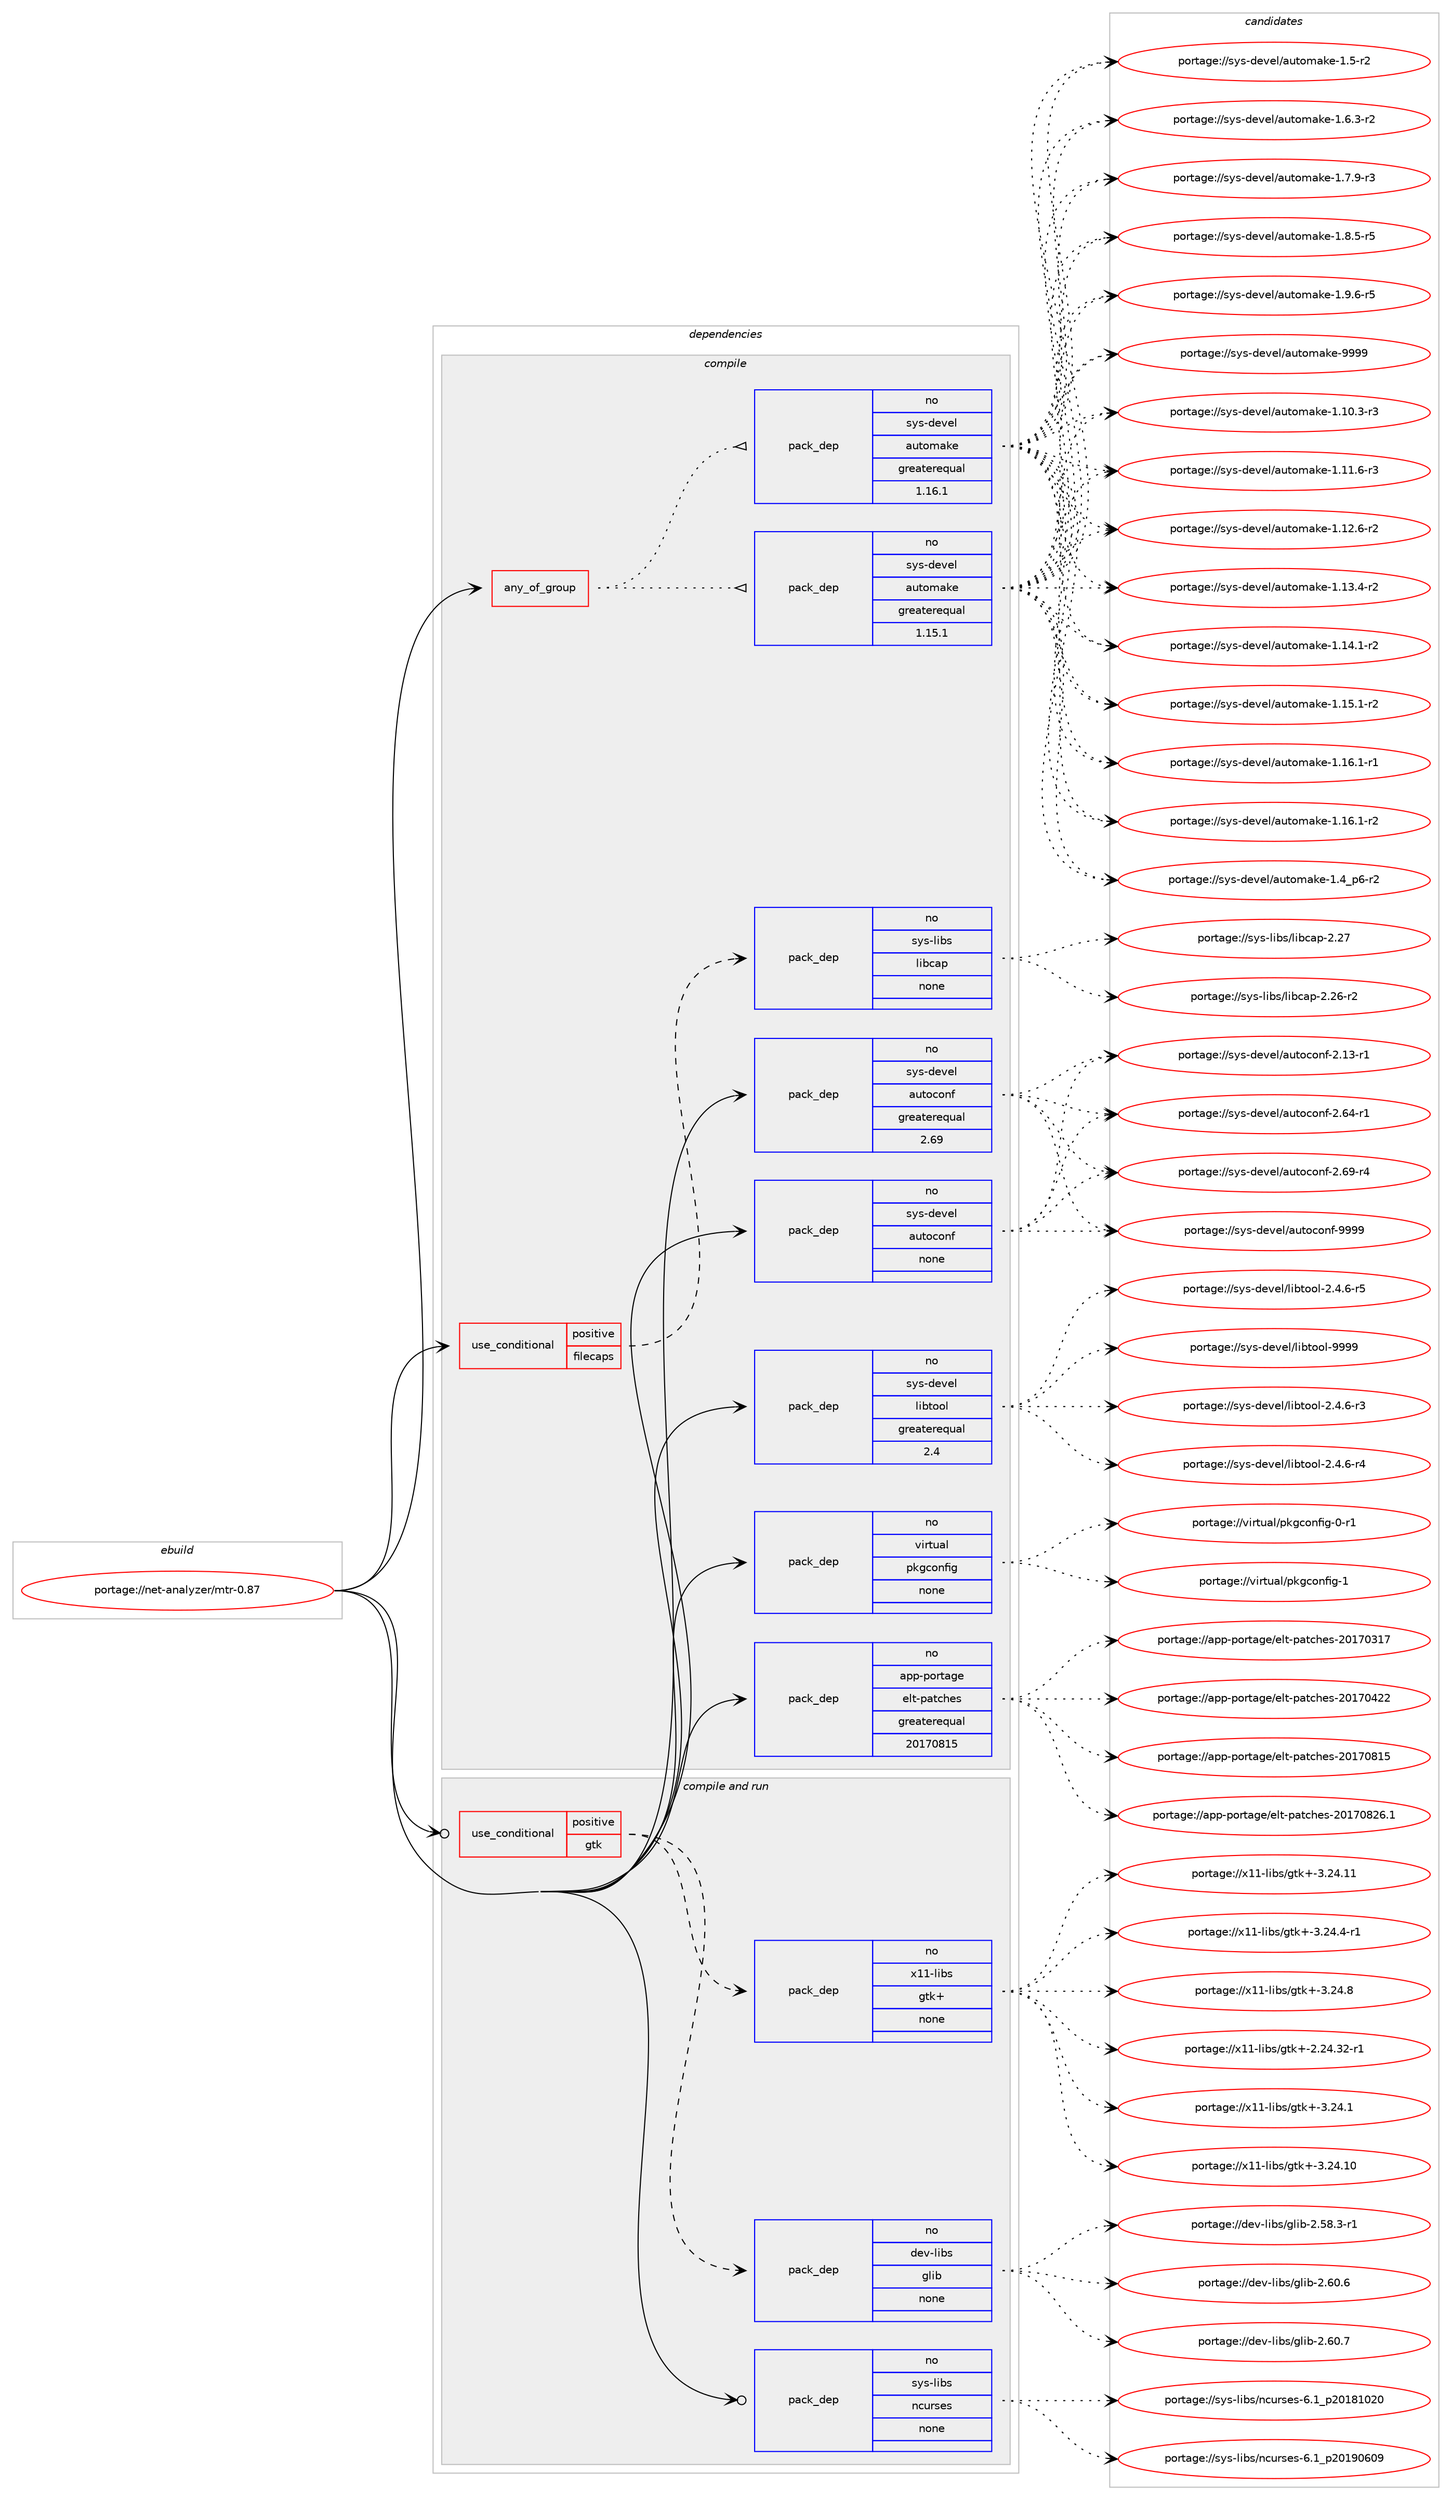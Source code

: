digraph prolog {

# *************
# Graph options
# *************

newrank=true;
concentrate=true;
compound=true;
graph [rankdir=LR,fontname=Helvetica,fontsize=10,ranksep=1.5];#, ranksep=2.5, nodesep=0.2];
edge  [arrowhead=vee];
node  [fontname=Helvetica,fontsize=10];

# **********
# The ebuild
# **********

subgraph cluster_leftcol {
color=gray;
rank=same;
label=<<i>ebuild</i>>;
id [label="portage://net-analyzer/mtr-0.87", color=red, width=4, href="../net-analyzer/mtr-0.87.svg"];
}

# ****************
# The dependencies
# ****************

subgraph cluster_midcol {
color=gray;
label=<<i>dependencies</i>>;
subgraph cluster_compile {
fillcolor="#eeeeee";
style=filled;
label=<<i>compile</i>>;
subgraph any5538 {
dependency346640 [label=<<TABLE BORDER="0" CELLBORDER="1" CELLSPACING="0" CELLPADDING="4"><TR><TD CELLPADDING="10">any_of_group</TD></TR></TABLE>>, shape=none, color=red];subgraph pack254568 {
dependency346641 [label=<<TABLE BORDER="0" CELLBORDER="1" CELLSPACING="0" CELLPADDING="4" WIDTH="220"><TR><TD ROWSPAN="6" CELLPADDING="30">pack_dep</TD></TR><TR><TD WIDTH="110">no</TD></TR><TR><TD>sys-devel</TD></TR><TR><TD>automake</TD></TR><TR><TD>greaterequal</TD></TR><TR><TD>1.16.1</TD></TR></TABLE>>, shape=none, color=blue];
}
dependency346640:e -> dependency346641:w [weight=20,style="dotted",arrowhead="oinv"];
subgraph pack254569 {
dependency346642 [label=<<TABLE BORDER="0" CELLBORDER="1" CELLSPACING="0" CELLPADDING="4" WIDTH="220"><TR><TD ROWSPAN="6" CELLPADDING="30">pack_dep</TD></TR><TR><TD WIDTH="110">no</TD></TR><TR><TD>sys-devel</TD></TR><TR><TD>automake</TD></TR><TR><TD>greaterequal</TD></TR><TR><TD>1.15.1</TD></TR></TABLE>>, shape=none, color=blue];
}
dependency346640:e -> dependency346642:w [weight=20,style="dotted",arrowhead="oinv"];
}
id:e -> dependency346640:w [weight=20,style="solid",arrowhead="vee"];
subgraph cond86389 {
dependency346643 [label=<<TABLE BORDER="0" CELLBORDER="1" CELLSPACING="0" CELLPADDING="4"><TR><TD ROWSPAN="3" CELLPADDING="10">use_conditional</TD></TR><TR><TD>positive</TD></TR><TR><TD>filecaps</TD></TR></TABLE>>, shape=none, color=red];
subgraph pack254570 {
dependency346644 [label=<<TABLE BORDER="0" CELLBORDER="1" CELLSPACING="0" CELLPADDING="4" WIDTH="220"><TR><TD ROWSPAN="6" CELLPADDING="30">pack_dep</TD></TR><TR><TD WIDTH="110">no</TD></TR><TR><TD>sys-libs</TD></TR><TR><TD>libcap</TD></TR><TR><TD>none</TD></TR><TR><TD></TD></TR></TABLE>>, shape=none, color=blue];
}
dependency346643:e -> dependency346644:w [weight=20,style="dashed",arrowhead="vee"];
}
id:e -> dependency346643:w [weight=20,style="solid",arrowhead="vee"];
subgraph pack254571 {
dependency346645 [label=<<TABLE BORDER="0" CELLBORDER="1" CELLSPACING="0" CELLPADDING="4" WIDTH="220"><TR><TD ROWSPAN="6" CELLPADDING="30">pack_dep</TD></TR><TR><TD WIDTH="110">no</TD></TR><TR><TD>app-portage</TD></TR><TR><TD>elt-patches</TD></TR><TR><TD>greaterequal</TD></TR><TR><TD>20170815</TD></TR></TABLE>>, shape=none, color=blue];
}
id:e -> dependency346645:w [weight=20,style="solid",arrowhead="vee"];
subgraph pack254572 {
dependency346646 [label=<<TABLE BORDER="0" CELLBORDER="1" CELLSPACING="0" CELLPADDING="4" WIDTH="220"><TR><TD ROWSPAN="6" CELLPADDING="30">pack_dep</TD></TR><TR><TD WIDTH="110">no</TD></TR><TR><TD>sys-devel</TD></TR><TR><TD>autoconf</TD></TR><TR><TD>greaterequal</TD></TR><TR><TD>2.69</TD></TR></TABLE>>, shape=none, color=blue];
}
id:e -> dependency346646:w [weight=20,style="solid",arrowhead="vee"];
subgraph pack254573 {
dependency346647 [label=<<TABLE BORDER="0" CELLBORDER="1" CELLSPACING="0" CELLPADDING="4" WIDTH="220"><TR><TD ROWSPAN="6" CELLPADDING="30">pack_dep</TD></TR><TR><TD WIDTH="110">no</TD></TR><TR><TD>sys-devel</TD></TR><TR><TD>autoconf</TD></TR><TR><TD>none</TD></TR><TR><TD></TD></TR></TABLE>>, shape=none, color=blue];
}
id:e -> dependency346647:w [weight=20,style="solid",arrowhead="vee"];
subgraph pack254574 {
dependency346648 [label=<<TABLE BORDER="0" CELLBORDER="1" CELLSPACING="0" CELLPADDING="4" WIDTH="220"><TR><TD ROWSPAN="6" CELLPADDING="30">pack_dep</TD></TR><TR><TD WIDTH="110">no</TD></TR><TR><TD>sys-devel</TD></TR><TR><TD>libtool</TD></TR><TR><TD>greaterequal</TD></TR><TR><TD>2.4</TD></TR></TABLE>>, shape=none, color=blue];
}
id:e -> dependency346648:w [weight=20,style="solid",arrowhead="vee"];
subgraph pack254575 {
dependency346649 [label=<<TABLE BORDER="0" CELLBORDER="1" CELLSPACING="0" CELLPADDING="4" WIDTH="220"><TR><TD ROWSPAN="6" CELLPADDING="30">pack_dep</TD></TR><TR><TD WIDTH="110">no</TD></TR><TR><TD>virtual</TD></TR><TR><TD>pkgconfig</TD></TR><TR><TD>none</TD></TR><TR><TD></TD></TR></TABLE>>, shape=none, color=blue];
}
id:e -> dependency346649:w [weight=20,style="solid",arrowhead="vee"];
}
subgraph cluster_compileandrun {
fillcolor="#eeeeee";
style=filled;
label=<<i>compile and run</i>>;
subgraph cond86390 {
dependency346650 [label=<<TABLE BORDER="0" CELLBORDER="1" CELLSPACING="0" CELLPADDING="4"><TR><TD ROWSPAN="3" CELLPADDING="10">use_conditional</TD></TR><TR><TD>positive</TD></TR><TR><TD>gtk</TD></TR></TABLE>>, shape=none, color=red];
subgraph pack254576 {
dependency346651 [label=<<TABLE BORDER="0" CELLBORDER="1" CELLSPACING="0" CELLPADDING="4" WIDTH="220"><TR><TD ROWSPAN="6" CELLPADDING="30">pack_dep</TD></TR><TR><TD WIDTH="110">no</TD></TR><TR><TD>dev-libs</TD></TR><TR><TD>glib</TD></TR><TR><TD>none</TD></TR><TR><TD></TD></TR></TABLE>>, shape=none, color=blue];
}
dependency346650:e -> dependency346651:w [weight=20,style="dashed",arrowhead="vee"];
subgraph pack254577 {
dependency346652 [label=<<TABLE BORDER="0" CELLBORDER="1" CELLSPACING="0" CELLPADDING="4" WIDTH="220"><TR><TD ROWSPAN="6" CELLPADDING="30">pack_dep</TD></TR><TR><TD WIDTH="110">no</TD></TR><TR><TD>x11-libs</TD></TR><TR><TD>gtk+</TD></TR><TR><TD>none</TD></TR><TR><TD></TD></TR></TABLE>>, shape=none, color=blue];
}
dependency346650:e -> dependency346652:w [weight=20,style="dashed",arrowhead="vee"];
}
id:e -> dependency346650:w [weight=20,style="solid",arrowhead="odotvee"];
subgraph pack254578 {
dependency346653 [label=<<TABLE BORDER="0" CELLBORDER="1" CELLSPACING="0" CELLPADDING="4" WIDTH="220"><TR><TD ROWSPAN="6" CELLPADDING="30">pack_dep</TD></TR><TR><TD WIDTH="110">no</TD></TR><TR><TD>sys-libs</TD></TR><TR><TD>ncurses</TD></TR><TR><TD>none</TD></TR><TR><TD></TD></TR></TABLE>>, shape=none, color=blue];
}
id:e -> dependency346653:w [weight=20,style="solid",arrowhead="odotvee"];
}
subgraph cluster_run {
fillcolor="#eeeeee";
style=filled;
label=<<i>run</i>>;
}
}

# **************
# The candidates
# **************

subgraph cluster_choices {
rank=same;
color=gray;
label=<<i>candidates</i>>;

subgraph choice254568 {
color=black;
nodesep=1;
choiceportage11512111545100101118101108479711711611110997107101454946494846514511451 [label="portage://sys-devel/automake-1.10.3-r3", color=red, width=4,href="../sys-devel/automake-1.10.3-r3.svg"];
choiceportage11512111545100101118101108479711711611110997107101454946494946544511451 [label="portage://sys-devel/automake-1.11.6-r3", color=red, width=4,href="../sys-devel/automake-1.11.6-r3.svg"];
choiceportage11512111545100101118101108479711711611110997107101454946495046544511450 [label="portage://sys-devel/automake-1.12.6-r2", color=red, width=4,href="../sys-devel/automake-1.12.6-r2.svg"];
choiceportage11512111545100101118101108479711711611110997107101454946495146524511450 [label="portage://sys-devel/automake-1.13.4-r2", color=red, width=4,href="../sys-devel/automake-1.13.4-r2.svg"];
choiceportage11512111545100101118101108479711711611110997107101454946495246494511450 [label="portage://sys-devel/automake-1.14.1-r2", color=red, width=4,href="../sys-devel/automake-1.14.1-r2.svg"];
choiceportage11512111545100101118101108479711711611110997107101454946495346494511450 [label="portage://sys-devel/automake-1.15.1-r2", color=red, width=4,href="../sys-devel/automake-1.15.1-r2.svg"];
choiceportage11512111545100101118101108479711711611110997107101454946495446494511449 [label="portage://sys-devel/automake-1.16.1-r1", color=red, width=4,href="../sys-devel/automake-1.16.1-r1.svg"];
choiceportage11512111545100101118101108479711711611110997107101454946495446494511450 [label="portage://sys-devel/automake-1.16.1-r2", color=red, width=4,href="../sys-devel/automake-1.16.1-r2.svg"];
choiceportage115121115451001011181011084797117116111109971071014549465295112544511450 [label="portage://sys-devel/automake-1.4_p6-r2", color=red, width=4,href="../sys-devel/automake-1.4_p6-r2.svg"];
choiceportage11512111545100101118101108479711711611110997107101454946534511450 [label="portage://sys-devel/automake-1.5-r2", color=red, width=4,href="../sys-devel/automake-1.5-r2.svg"];
choiceportage115121115451001011181011084797117116111109971071014549465446514511450 [label="portage://sys-devel/automake-1.6.3-r2", color=red, width=4,href="../sys-devel/automake-1.6.3-r2.svg"];
choiceportage115121115451001011181011084797117116111109971071014549465546574511451 [label="portage://sys-devel/automake-1.7.9-r3", color=red, width=4,href="../sys-devel/automake-1.7.9-r3.svg"];
choiceportage115121115451001011181011084797117116111109971071014549465646534511453 [label="portage://sys-devel/automake-1.8.5-r5", color=red, width=4,href="../sys-devel/automake-1.8.5-r5.svg"];
choiceportage115121115451001011181011084797117116111109971071014549465746544511453 [label="portage://sys-devel/automake-1.9.6-r5", color=red, width=4,href="../sys-devel/automake-1.9.6-r5.svg"];
choiceportage115121115451001011181011084797117116111109971071014557575757 [label="portage://sys-devel/automake-9999", color=red, width=4,href="../sys-devel/automake-9999.svg"];
dependency346641:e -> choiceportage11512111545100101118101108479711711611110997107101454946494846514511451:w [style=dotted,weight="100"];
dependency346641:e -> choiceportage11512111545100101118101108479711711611110997107101454946494946544511451:w [style=dotted,weight="100"];
dependency346641:e -> choiceportage11512111545100101118101108479711711611110997107101454946495046544511450:w [style=dotted,weight="100"];
dependency346641:e -> choiceportage11512111545100101118101108479711711611110997107101454946495146524511450:w [style=dotted,weight="100"];
dependency346641:e -> choiceportage11512111545100101118101108479711711611110997107101454946495246494511450:w [style=dotted,weight="100"];
dependency346641:e -> choiceportage11512111545100101118101108479711711611110997107101454946495346494511450:w [style=dotted,weight="100"];
dependency346641:e -> choiceportage11512111545100101118101108479711711611110997107101454946495446494511449:w [style=dotted,weight="100"];
dependency346641:e -> choiceportage11512111545100101118101108479711711611110997107101454946495446494511450:w [style=dotted,weight="100"];
dependency346641:e -> choiceportage115121115451001011181011084797117116111109971071014549465295112544511450:w [style=dotted,weight="100"];
dependency346641:e -> choiceportage11512111545100101118101108479711711611110997107101454946534511450:w [style=dotted,weight="100"];
dependency346641:e -> choiceportage115121115451001011181011084797117116111109971071014549465446514511450:w [style=dotted,weight="100"];
dependency346641:e -> choiceportage115121115451001011181011084797117116111109971071014549465546574511451:w [style=dotted,weight="100"];
dependency346641:e -> choiceportage115121115451001011181011084797117116111109971071014549465646534511453:w [style=dotted,weight="100"];
dependency346641:e -> choiceportage115121115451001011181011084797117116111109971071014549465746544511453:w [style=dotted,weight="100"];
dependency346641:e -> choiceportage115121115451001011181011084797117116111109971071014557575757:w [style=dotted,weight="100"];
}
subgraph choice254569 {
color=black;
nodesep=1;
choiceportage11512111545100101118101108479711711611110997107101454946494846514511451 [label="portage://sys-devel/automake-1.10.3-r3", color=red, width=4,href="../sys-devel/automake-1.10.3-r3.svg"];
choiceportage11512111545100101118101108479711711611110997107101454946494946544511451 [label="portage://sys-devel/automake-1.11.6-r3", color=red, width=4,href="../sys-devel/automake-1.11.6-r3.svg"];
choiceportage11512111545100101118101108479711711611110997107101454946495046544511450 [label="portage://sys-devel/automake-1.12.6-r2", color=red, width=4,href="../sys-devel/automake-1.12.6-r2.svg"];
choiceportage11512111545100101118101108479711711611110997107101454946495146524511450 [label="portage://sys-devel/automake-1.13.4-r2", color=red, width=4,href="../sys-devel/automake-1.13.4-r2.svg"];
choiceportage11512111545100101118101108479711711611110997107101454946495246494511450 [label="portage://sys-devel/automake-1.14.1-r2", color=red, width=4,href="../sys-devel/automake-1.14.1-r2.svg"];
choiceportage11512111545100101118101108479711711611110997107101454946495346494511450 [label="portage://sys-devel/automake-1.15.1-r2", color=red, width=4,href="../sys-devel/automake-1.15.1-r2.svg"];
choiceportage11512111545100101118101108479711711611110997107101454946495446494511449 [label="portage://sys-devel/automake-1.16.1-r1", color=red, width=4,href="../sys-devel/automake-1.16.1-r1.svg"];
choiceportage11512111545100101118101108479711711611110997107101454946495446494511450 [label="portage://sys-devel/automake-1.16.1-r2", color=red, width=4,href="../sys-devel/automake-1.16.1-r2.svg"];
choiceportage115121115451001011181011084797117116111109971071014549465295112544511450 [label="portage://sys-devel/automake-1.4_p6-r2", color=red, width=4,href="../sys-devel/automake-1.4_p6-r2.svg"];
choiceportage11512111545100101118101108479711711611110997107101454946534511450 [label="portage://sys-devel/automake-1.5-r2", color=red, width=4,href="../sys-devel/automake-1.5-r2.svg"];
choiceportage115121115451001011181011084797117116111109971071014549465446514511450 [label="portage://sys-devel/automake-1.6.3-r2", color=red, width=4,href="../sys-devel/automake-1.6.3-r2.svg"];
choiceportage115121115451001011181011084797117116111109971071014549465546574511451 [label="portage://sys-devel/automake-1.7.9-r3", color=red, width=4,href="../sys-devel/automake-1.7.9-r3.svg"];
choiceportage115121115451001011181011084797117116111109971071014549465646534511453 [label="portage://sys-devel/automake-1.8.5-r5", color=red, width=4,href="../sys-devel/automake-1.8.5-r5.svg"];
choiceportage115121115451001011181011084797117116111109971071014549465746544511453 [label="portage://sys-devel/automake-1.9.6-r5", color=red, width=4,href="../sys-devel/automake-1.9.6-r5.svg"];
choiceportage115121115451001011181011084797117116111109971071014557575757 [label="portage://sys-devel/automake-9999", color=red, width=4,href="../sys-devel/automake-9999.svg"];
dependency346642:e -> choiceportage11512111545100101118101108479711711611110997107101454946494846514511451:w [style=dotted,weight="100"];
dependency346642:e -> choiceportage11512111545100101118101108479711711611110997107101454946494946544511451:w [style=dotted,weight="100"];
dependency346642:e -> choiceportage11512111545100101118101108479711711611110997107101454946495046544511450:w [style=dotted,weight="100"];
dependency346642:e -> choiceportage11512111545100101118101108479711711611110997107101454946495146524511450:w [style=dotted,weight="100"];
dependency346642:e -> choiceportage11512111545100101118101108479711711611110997107101454946495246494511450:w [style=dotted,weight="100"];
dependency346642:e -> choiceportage11512111545100101118101108479711711611110997107101454946495346494511450:w [style=dotted,weight="100"];
dependency346642:e -> choiceportage11512111545100101118101108479711711611110997107101454946495446494511449:w [style=dotted,weight="100"];
dependency346642:e -> choiceportage11512111545100101118101108479711711611110997107101454946495446494511450:w [style=dotted,weight="100"];
dependency346642:e -> choiceportage115121115451001011181011084797117116111109971071014549465295112544511450:w [style=dotted,weight="100"];
dependency346642:e -> choiceportage11512111545100101118101108479711711611110997107101454946534511450:w [style=dotted,weight="100"];
dependency346642:e -> choiceportage115121115451001011181011084797117116111109971071014549465446514511450:w [style=dotted,weight="100"];
dependency346642:e -> choiceportage115121115451001011181011084797117116111109971071014549465546574511451:w [style=dotted,weight="100"];
dependency346642:e -> choiceportage115121115451001011181011084797117116111109971071014549465646534511453:w [style=dotted,weight="100"];
dependency346642:e -> choiceportage115121115451001011181011084797117116111109971071014549465746544511453:w [style=dotted,weight="100"];
dependency346642:e -> choiceportage115121115451001011181011084797117116111109971071014557575757:w [style=dotted,weight="100"];
}
subgraph choice254570 {
color=black;
nodesep=1;
choiceportage11512111545108105981154710810598999711245504650544511450 [label="portage://sys-libs/libcap-2.26-r2", color=red, width=4,href="../sys-libs/libcap-2.26-r2.svg"];
choiceportage1151211154510810598115471081059899971124550465055 [label="portage://sys-libs/libcap-2.27", color=red, width=4,href="../sys-libs/libcap-2.27.svg"];
dependency346644:e -> choiceportage11512111545108105981154710810598999711245504650544511450:w [style=dotted,weight="100"];
dependency346644:e -> choiceportage1151211154510810598115471081059899971124550465055:w [style=dotted,weight="100"];
}
subgraph choice254571 {
color=black;
nodesep=1;
choiceportage97112112451121111141169710310147101108116451129711699104101115455048495548514955 [label="portage://app-portage/elt-patches-20170317", color=red, width=4,href="../app-portage/elt-patches-20170317.svg"];
choiceportage97112112451121111141169710310147101108116451129711699104101115455048495548525050 [label="portage://app-portage/elt-patches-20170422", color=red, width=4,href="../app-portage/elt-patches-20170422.svg"];
choiceportage97112112451121111141169710310147101108116451129711699104101115455048495548564953 [label="portage://app-portage/elt-patches-20170815", color=red, width=4,href="../app-portage/elt-patches-20170815.svg"];
choiceportage971121124511211111411697103101471011081164511297116991041011154550484955485650544649 [label="portage://app-portage/elt-patches-20170826.1", color=red, width=4,href="../app-portage/elt-patches-20170826.1.svg"];
dependency346645:e -> choiceportage97112112451121111141169710310147101108116451129711699104101115455048495548514955:w [style=dotted,weight="100"];
dependency346645:e -> choiceportage97112112451121111141169710310147101108116451129711699104101115455048495548525050:w [style=dotted,weight="100"];
dependency346645:e -> choiceportage97112112451121111141169710310147101108116451129711699104101115455048495548564953:w [style=dotted,weight="100"];
dependency346645:e -> choiceportage971121124511211111411697103101471011081164511297116991041011154550484955485650544649:w [style=dotted,weight="100"];
}
subgraph choice254572 {
color=black;
nodesep=1;
choiceportage1151211154510010111810110847971171161119911111010245504649514511449 [label="portage://sys-devel/autoconf-2.13-r1", color=red, width=4,href="../sys-devel/autoconf-2.13-r1.svg"];
choiceportage1151211154510010111810110847971171161119911111010245504654524511449 [label="portage://sys-devel/autoconf-2.64-r1", color=red, width=4,href="../sys-devel/autoconf-2.64-r1.svg"];
choiceportage1151211154510010111810110847971171161119911111010245504654574511452 [label="portage://sys-devel/autoconf-2.69-r4", color=red, width=4,href="../sys-devel/autoconf-2.69-r4.svg"];
choiceportage115121115451001011181011084797117116111991111101024557575757 [label="portage://sys-devel/autoconf-9999", color=red, width=4,href="../sys-devel/autoconf-9999.svg"];
dependency346646:e -> choiceportage1151211154510010111810110847971171161119911111010245504649514511449:w [style=dotted,weight="100"];
dependency346646:e -> choiceportage1151211154510010111810110847971171161119911111010245504654524511449:w [style=dotted,weight="100"];
dependency346646:e -> choiceportage1151211154510010111810110847971171161119911111010245504654574511452:w [style=dotted,weight="100"];
dependency346646:e -> choiceportage115121115451001011181011084797117116111991111101024557575757:w [style=dotted,weight="100"];
}
subgraph choice254573 {
color=black;
nodesep=1;
choiceportage1151211154510010111810110847971171161119911111010245504649514511449 [label="portage://sys-devel/autoconf-2.13-r1", color=red, width=4,href="../sys-devel/autoconf-2.13-r1.svg"];
choiceportage1151211154510010111810110847971171161119911111010245504654524511449 [label="portage://sys-devel/autoconf-2.64-r1", color=red, width=4,href="../sys-devel/autoconf-2.64-r1.svg"];
choiceportage1151211154510010111810110847971171161119911111010245504654574511452 [label="portage://sys-devel/autoconf-2.69-r4", color=red, width=4,href="../sys-devel/autoconf-2.69-r4.svg"];
choiceportage115121115451001011181011084797117116111991111101024557575757 [label="portage://sys-devel/autoconf-9999", color=red, width=4,href="../sys-devel/autoconf-9999.svg"];
dependency346647:e -> choiceportage1151211154510010111810110847971171161119911111010245504649514511449:w [style=dotted,weight="100"];
dependency346647:e -> choiceportage1151211154510010111810110847971171161119911111010245504654524511449:w [style=dotted,weight="100"];
dependency346647:e -> choiceportage1151211154510010111810110847971171161119911111010245504654574511452:w [style=dotted,weight="100"];
dependency346647:e -> choiceportage115121115451001011181011084797117116111991111101024557575757:w [style=dotted,weight="100"];
}
subgraph choice254574 {
color=black;
nodesep=1;
choiceportage1151211154510010111810110847108105981161111111084550465246544511451 [label="portage://sys-devel/libtool-2.4.6-r3", color=red, width=4,href="../sys-devel/libtool-2.4.6-r3.svg"];
choiceportage1151211154510010111810110847108105981161111111084550465246544511452 [label="portage://sys-devel/libtool-2.4.6-r4", color=red, width=4,href="../sys-devel/libtool-2.4.6-r4.svg"];
choiceportage1151211154510010111810110847108105981161111111084550465246544511453 [label="portage://sys-devel/libtool-2.4.6-r5", color=red, width=4,href="../sys-devel/libtool-2.4.6-r5.svg"];
choiceportage1151211154510010111810110847108105981161111111084557575757 [label="portage://sys-devel/libtool-9999", color=red, width=4,href="../sys-devel/libtool-9999.svg"];
dependency346648:e -> choiceportage1151211154510010111810110847108105981161111111084550465246544511451:w [style=dotted,weight="100"];
dependency346648:e -> choiceportage1151211154510010111810110847108105981161111111084550465246544511452:w [style=dotted,weight="100"];
dependency346648:e -> choiceportage1151211154510010111810110847108105981161111111084550465246544511453:w [style=dotted,weight="100"];
dependency346648:e -> choiceportage1151211154510010111810110847108105981161111111084557575757:w [style=dotted,weight="100"];
}
subgraph choice254575 {
color=black;
nodesep=1;
choiceportage11810511411611797108471121071039911111010210510345484511449 [label="portage://virtual/pkgconfig-0-r1", color=red, width=4,href="../virtual/pkgconfig-0-r1.svg"];
choiceportage1181051141161179710847112107103991111101021051034549 [label="portage://virtual/pkgconfig-1", color=red, width=4,href="../virtual/pkgconfig-1.svg"];
dependency346649:e -> choiceportage11810511411611797108471121071039911111010210510345484511449:w [style=dotted,weight="100"];
dependency346649:e -> choiceportage1181051141161179710847112107103991111101021051034549:w [style=dotted,weight="100"];
}
subgraph choice254576 {
color=black;
nodesep=1;
choiceportage10010111845108105981154710310810598455046535646514511449 [label="portage://dev-libs/glib-2.58.3-r1", color=red, width=4,href="../dev-libs/glib-2.58.3-r1.svg"];
choiceportage1001011184510810598115471031081059845504654484654 [label="portage://dev-libs/glib-2.60.6", color=red, width=4,href="../dev-libs/glib-2.60.6.svg"];
choiceportage1001011184510810598115471031081059845504654484655 [label="portage://dev-libs/glib-2.60.7", color=red, width=4,href="../dev-libs/glib-2.60.7.svg"];
dependency346651:e -> choiceportage10010111845108105981154710310810598455046535646514511449:w [style=dotted,weight="100"];
dependency346651:e -> choiceportage1001011184510810598115471031081059845504654484654:w [style=dotted,weight="100"];
dependency346651:e -> choiceportage1001011184510810598115471031081059845504654484655:w [style=dotted,weight="100"];
}
subgraph choice254577 {
color=black;
nodesep=1;
choiceportage12049494510810598115471031161074345504650524651504511449 [label="portage://x11-libs/gtk+-2.24.32-r1", color=red, width=4,href="../x11-libs/gtk+-2.24.32-r1.svg"];
choiceportage12049494510810598115471031161074345514650524649 [label="portage://x11-libs/gtk+-3.24.1", color=red, width=4,href="../x11-libs/gtk+-3.24.1.svg"];
choiceportage1204949451081059811547103116107434551465052464948 [label="portage://x11-libs/gtk+-3.24.10", color=red, width=4,href="../x11-libs/gtk+-3.24.10.svg"];
choiceportage1204949451081059811547103116107434551465052464949 [label="portage://x11-libs/gtk+-3.24.11", color=red, width=4,href="../x11-libs/gtk+-3.24.11.svg"];
choiceportage120494945108105981154710311610743455146505246524511449 [label="portage://x11-libs/gtk+-3.24.4-r1", color=red, width=4,href="../x11-libs/gtk+-3.24.4-r1.svg"];
choiceportage12049494510810598115471031161074345514650524656 [label="portage://x11-libs/gtk+-3.24.8", color=red, width=4,href="../x11-libs/gtk+-3.24.8.svg"];
dependency346652:e -> choiceportage12049494510810598115471031161074345504650524651504511449:w [style=dotted,weight="100"];
dependency346652:e -> choiceportage12049494510810598115471031161074345514650524649:w [style=dotted,weight="100"];
dependency346652:e -> choiceportage1204949451081059811547103116107434551465052464948:w [style=dotted,weight="100"];
dependency346652:e -> choiceportage1204949451081059811547103116107434551465052464949:w [style=dotted,weight="100"];
dependency346652:e -> choiceportage120494945108105981154710311610743455146505246524511449:w [style=dotted,weight="100"];
dependency346652:e -> choiceportage12049494510810598115471031161074345514650524656:w [style=dotted,weight="100"];
}
subgraph choice254578 {
color=black;
nodesep=1;
choiceportage1151211154510810598115471109911711411510111545544649951125048495649485048 [label="portage://sys-libs/ncurses-6.1_p20181020", color=red, width=4,href="../sys-libs/ncurses-6.1_p20181020.svg"];
choiceportage1151211154510810598115471109911711411510111545544649951125048495748544857 [label="portage://sys-libs/ncurses-6.1_p20190609", color=red, width=4,href="../sys-libs/ncurses-6.1_p20190609.svg"];
dependency346653:e -> choiceportage1151211154510810598115471109911711411510111545544649951125048495649485048:w [style=dotted,weight="100"];
dependency346653:e -> choiceportage1151211154510810598115471109911711411510111545544649951125048495748544857:w [style=dotted,weight="100"];
}
}

}
